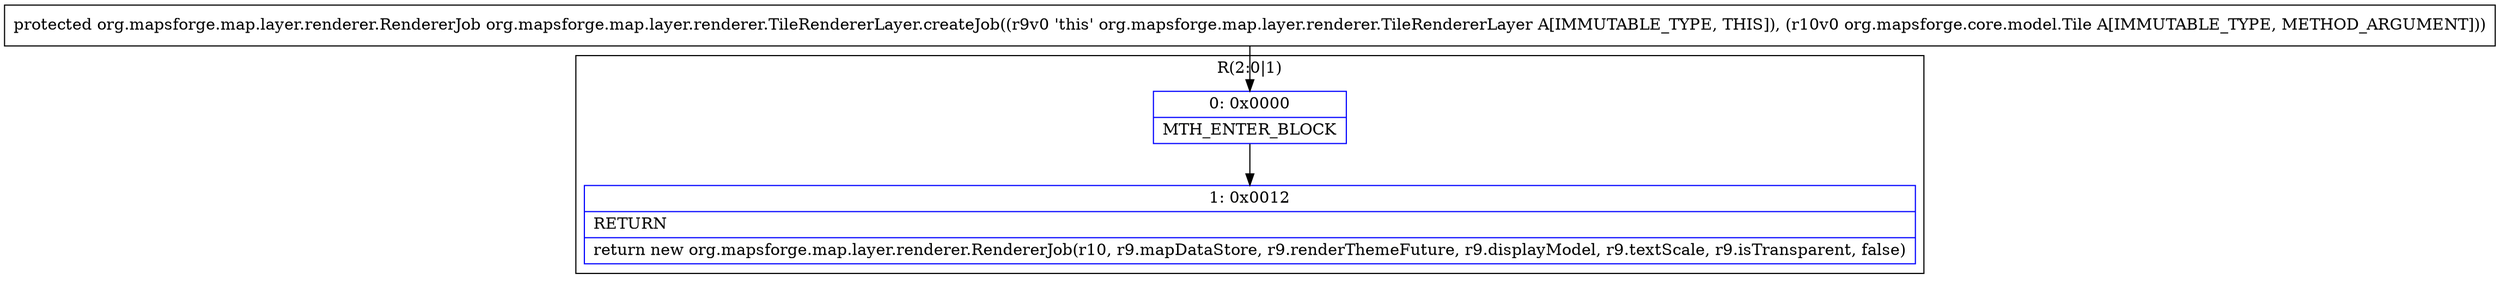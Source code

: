 digraph "CFG fororg.mapsforge.map.layer.renderer.TileRendererLayer.createJob(Lorg\/mapsforge\/core\/model\/Tile;)Lorg\/mapsforge\/map\/layer\/renderer\/RendererJob;" {
subgraph cluster_Region_1869900727 {
label = "R(2:0|1)";
node [shape=record,color=blue];
Node_0 [shape=record,label="{0\:\ 0x0000|MTH_ENTER_BLOCK\l}"];
Node_1 [shape=record,label="{1\:\ 0x0012|RETURN\l|return new org.mapsforge.map.layer.renderer.RendererJob(r10, r9.mapDataStore, r9.renderThemeFuture, r9.displayModel, r9.textScale, r9.isTransparent, false)\l}"];
}
MethodNode[shape=record,label="{protected org.mapsforge.map.layer.renderer.RendererJob org.mapsforge.map.layer.renderer.TileRendererLayer.createJob((r9v0 'this' org.mapsforge.map.layer.renderer.TileRendererLayer A[IMMUTABLE_TYPE, THIS]), (r10v0 org.mapsforge.core.model.Tile A[IMMUTABLE_TYPE, METHOD_ARGUMENT])) }"];
MethodNode -> Node_0;
Node_0 -> Node_1;
}

